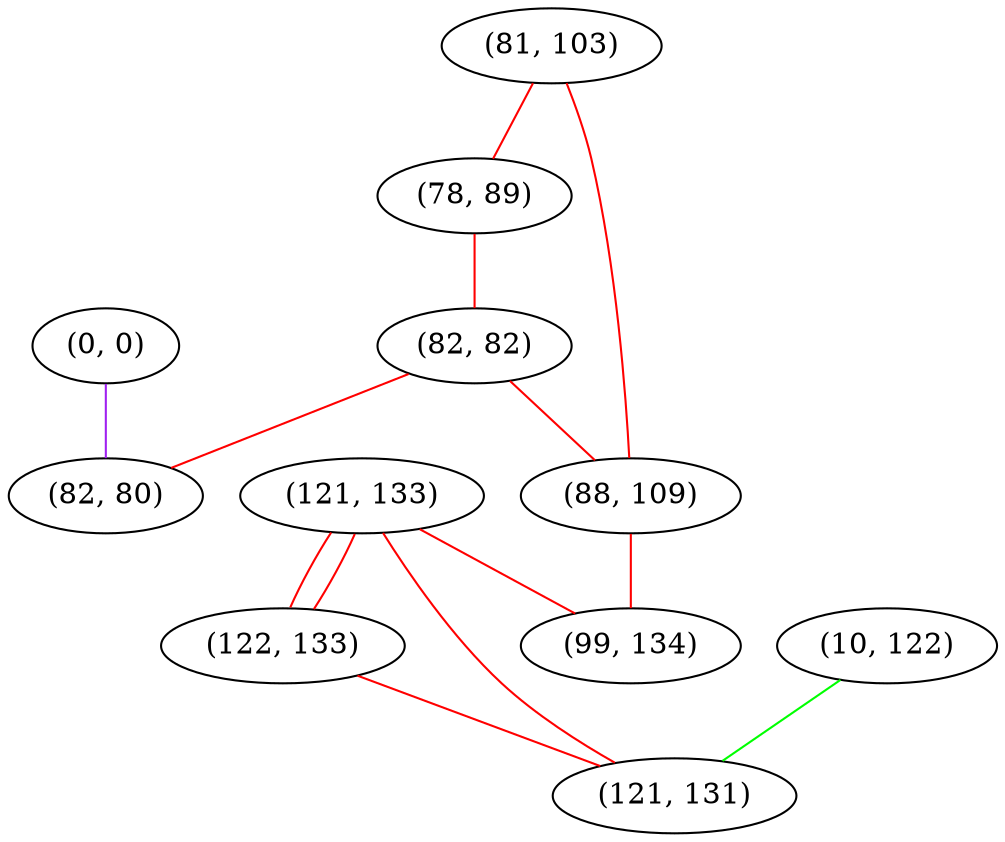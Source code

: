 graph "" {
"(0, 0)";
"(81, 103)";
"(121, 133)";
"(78, 89)";
"(82, 82)";
"(82, 80)";
"(122, 133)";
"(88, 109)";
"(99, 134)";
"(10, 122)";
"(121, 131)";
"(0, 0)" -- "(82, 80)"  [color=purple, key=0, weight=4];
"(81, 103)" -- "(78, 89)"  [color=red, key=0, weight=1];
"(81, 103)" -- "(88, 109)"  [color=red, key=0, weight=1];
"(121, 133)" -- "(122, 133)"  [color=red, key=0, weight=1];
"(121, 133)" -- "(122, 133)"  [color=red, key=1, weight=1];
"(121, 133)" -- "(121, 131)"  [color=red, key=0, weight=1];
"(121, 133)" -- "(99, 134)"  [color=red, key=0, weight=1];
"(78, 89)" -- "(82, 82)"  [color=red, key=0, weight=1];
"(82, 82)" -- "(82, 80)"  [color=red, key=0, weight=1];
"(82, 82)" -- "(88, 109)"  [color=red, key=0, weight=1];
"(122, 133)" -- "(121, 131)"  [color=red, key=0, weight=1];
"(88, 109)" -- "(99, 134)"  [color=red, key=0, weight=1];
"(10, 122)" -- "(121, 131)"  [color=green, key=0, weight=2];
}
